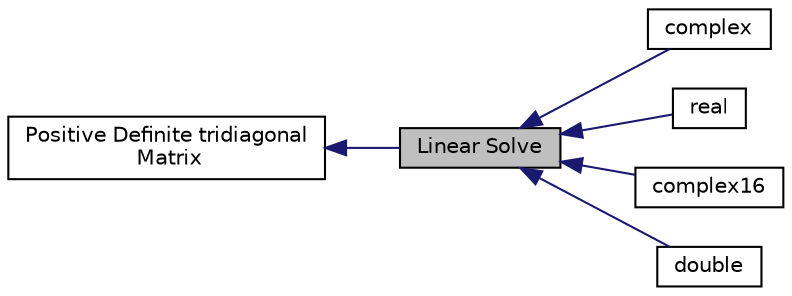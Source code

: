 digraph "Linear Solve"
{
  edge [fontname="Helvetica",fontsize="10",labelfontname="Helvetica",labelfontsize="10"];
  node [fontname="Helvetica",fontsize="10",shape=record];
  rankdir=LR;
  Node0 [label="Linear Solve",height=0.2,width=0.4,color="black", fillcolor="grey75", style="filled" fontcolor="black"];
  Node4 [label="complex",height=0.2,width=0.4,color="black", fillcolor="white", style="filled",URL="$group__complex_p_tsolve.html"];
  Node3 [label="real",height=0.2,width=0.4,color="black", fillcolor="white", style="filled",URL="$group__real_p_tsolve.html"];
  Node1 [label="Positive Definite tridiagonal\l Matrix",height=0.2,width=0.4,color="black", fillcolor="white", style="filled",URL="$group___p_t.html"];
  Node5 [label="complex16",height=0.2,width=0.4,color="black", fillcolor="white", style="filled",URL="$group__complex16_p_tsolve.html"];
  Node2 [label="double",height=0.2,width=0.4,color="black", fillcolor="white", style="filled",URL="$group__double_p_tsolve.html"];
  Node1->Node0 [shape=plaintext, color="midnightblue", dir="back", style="solid"];
  Node0->Node2 [shape=plaintext, color="midnightblue", dir="back", style="solid"];
  Node0->Node3 [shape=plaintext, color="midnightblue", dir="back", style="solid"];
  Node0->Node4 [shape=plaintext, color="midnightblue", dir="back", style="solid"];
  Node0->Node5 [shape=plaintext, color="midnightblue", dir="back", style="solid"];
}
